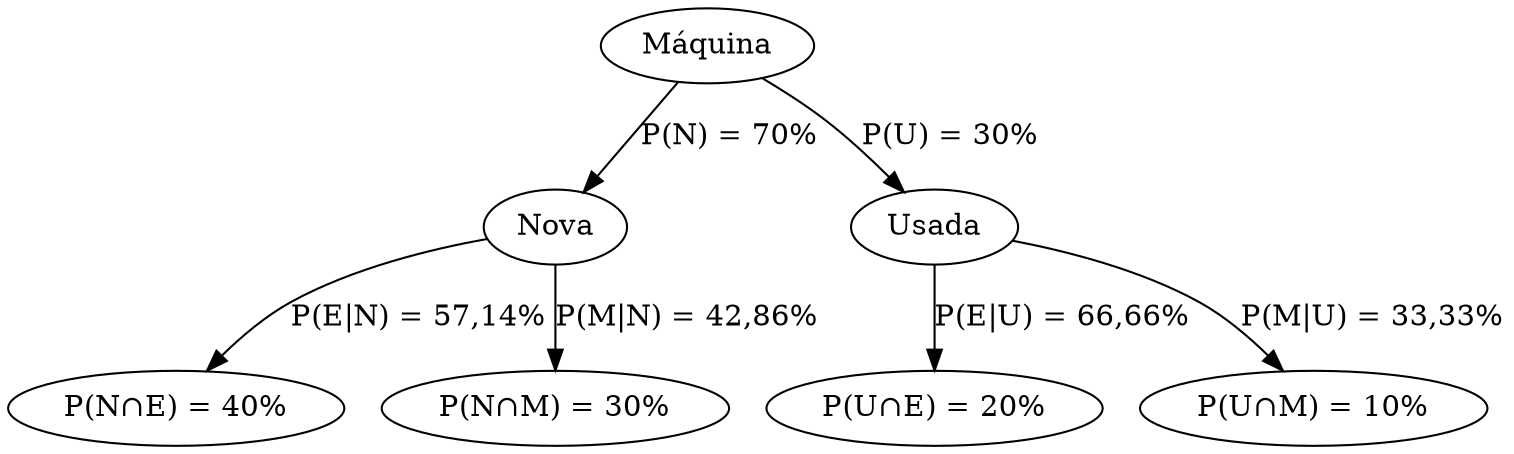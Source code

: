 digraph {
graph [ordering="out"];
node0[label="Máquina"];
node1[label="Nova"];
node2[label="Usada"];
node0->node1[label="P(N) = 70%"];
node0->node2[label="P(U) = 30%"];
node3[label="P(N∩E) = 40%"];
node4[label="P(N∩M) = 30%"];
node1->node3[label="P(E|N) = 57,14%"];
node1->node4[label="P(M|N) = 42,86%"];
node5[label="P(U∩E) = 20%"];
node6[label="P(U∩M) = 10%"];
node2->node5[label="P(E|U) = 66,66%"];
node2->node6[label="P(M|U) = 33,33%"];
}
